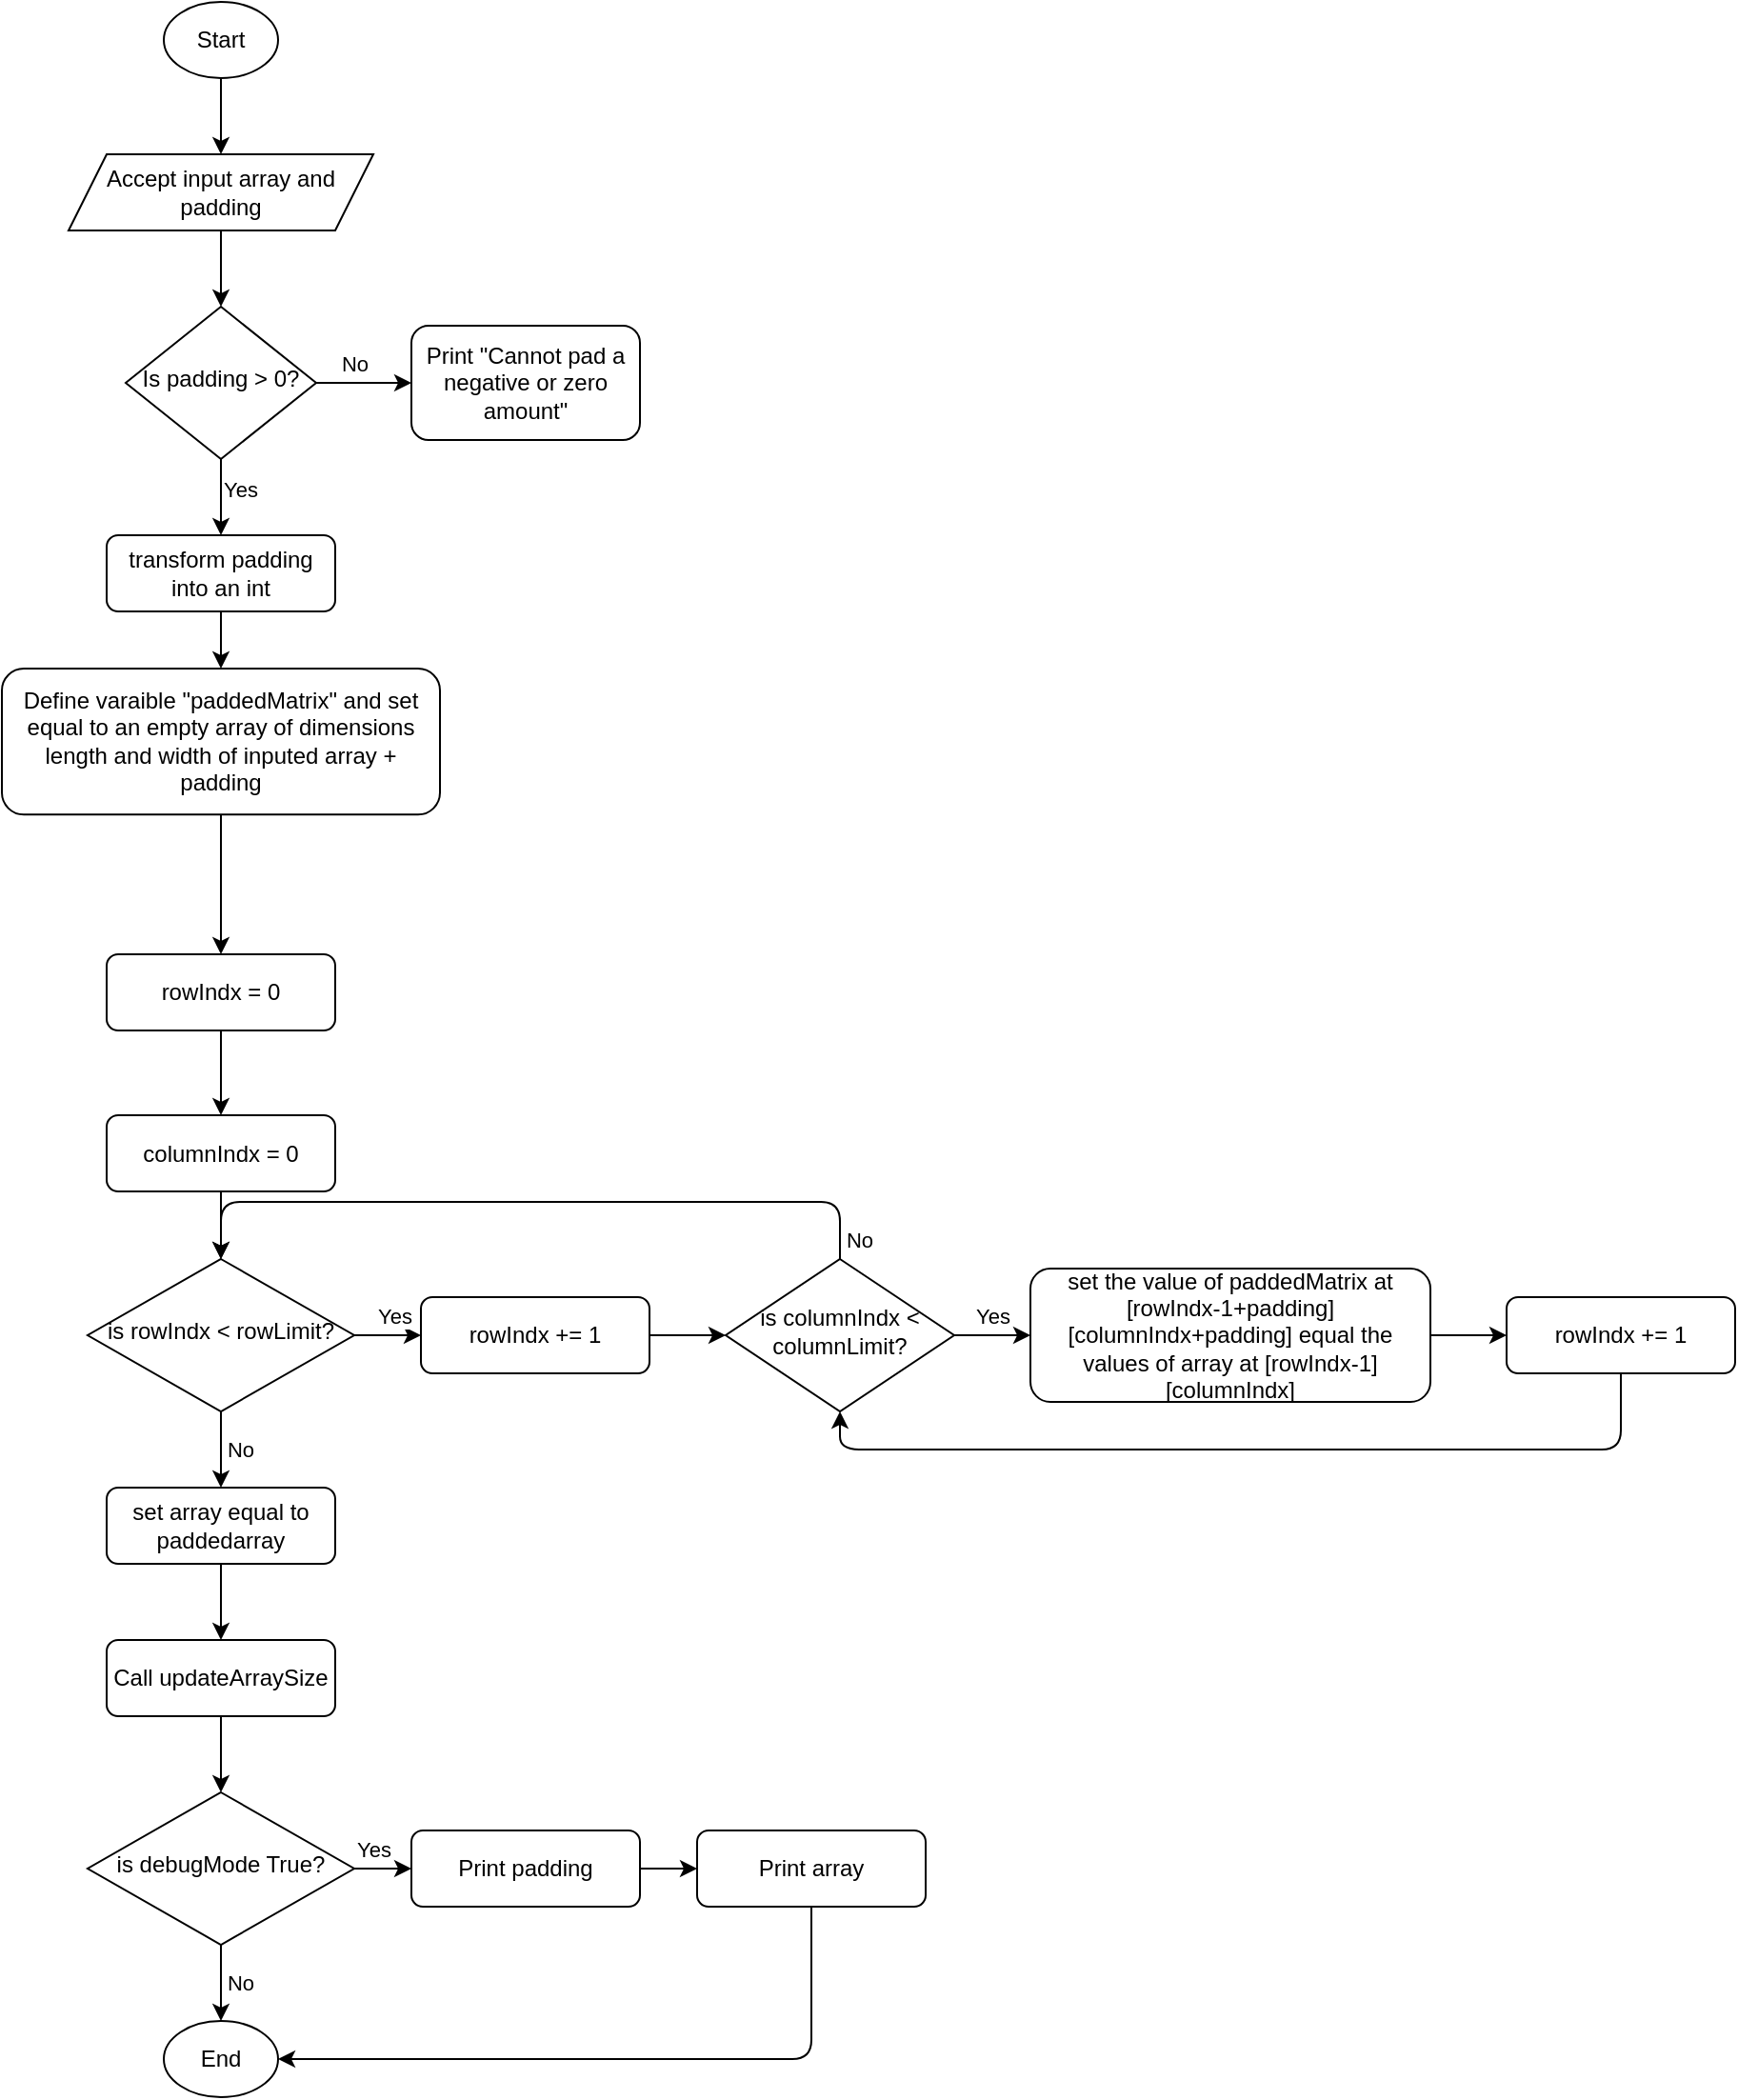 <mxfile version="13.7.9" type="device"><diagram id="C5RBs43oDa-KdzZeNtuy" name="Page-1"><mxGraphModel dx="509" dy="599" grid="1" gridSize="10" guides="1" tooltips="1" connect="1" arrows="1" fold="1" page="1" pageScale="1" pageWidth="827" pageHeight="1169" math="0" shadow="0"><root><mxCell id="WIyWlLk6GJQsqaUBKTNV-0"/><mxCell id="WIyWlLk6GJQsqaUBKTNV-1" parent="WIyWlLk6GJQsqaUBKTNV-0"/><mxCell id="eCXKp4_jVPfxQ_DFeWlo-1" value="" style="edgeStyle=orthogonalEdgeStyle;rounded=0;orthogonalLoop=1;jettySize=auto;html=1;" edge="1" parent="WIyWlLk6GJQsqaUBKTNV-1" source="eCXKp4_jVPfxQ_DFeWlo-0"><mxGeometry relative="1" as="geometry"><mxPoint x="220" y="80" as="targetPoint"/></mxGeometry></mxCell><mxCell id="eCXKp4_jVPfxQ_DFeWlo-0" value="Start" style="ellipse;whiteSpace=wrap;html=1;" vertex="1" parent="WIyWlLk6GJQsqaUBKTNV-1"><mxGeometry x="190" width="60" height="40" as="geometry"/></mxCell><mxCell id="eCXKp4_jVPfxQ_DFeWlo-4" value="" style="edgeStyle=orthogonalEdgeStyle;rounded=0;orthogonalLoop=1;jettySize=auto;html=1;" edge="1" parent="WIyWlLk6GJQsqaUBKTNV-1" source="eCXKp4_jVPfxQ_DFeWlo-2" target="eCXKp4_jVPfxQ_DFeWlo-3"><mxGeometry relative="1" as="geometry"/></mxCell><mxCell id="eCXKp4_jVPfxQ_DFeWlo-2" value="Accept input array and padding" style="shape=parallelogram;perimeter=parallelogramPerimeter;whiteSpace=wrap;html=1;fixedSize=1;" vertex="1" parent="WIyWlLk6GJQsqaUBKTNV-1"><mxGeometry x="140" y="80" width="160" height="40" as="geometry"/></mxCell><mxCell id="eCXKp4_jVPfxQ_DFeWlo-6" value="No" style="edgeStyle=orthogonalEdgeStyle;rounded=0;orthogonalLoop=1;jettySize=auto;html=1;" edge="1" parent="WIyWlLk6GJQsqaUBKTNV-1" source="eCXKp4_jVPfxQ_DFeWlo-3" target="eCXKp4_jVPfxQ_DFeWlo-5"><mxGeometry x="-0.2" y="10" relative="1" as="geometry"><mxPoint as="offset"/></mxGeometry></mxCell><mxCell id="eCXKp4_jVPfxQ_DFeWlo-7" value="Yes" style="edgeStyle=orthogonalEdgeStyle;rounded=0;orthogonalLoop=1;jettySize=auto;html=1;" edge="1" parent="WIyWlLk6GJQsqaUBKTNV-1" source="eCXKp4_jVPfxQ_DFeWlo-3"><mxGeometry x="-0.2" y="10" relative="1" as="geometry"><mxPoint x="220" y="280" as="targetPoint"/><mxPoint as="offset"/></mxGeometry></mxCell><mxCell id="eCXKp4_jVPfxQ_DFeWlo-3" value="Is padding &amp;gt; 0?" style="rhombus;whiteSpace=wrap;html=1;shadow=0;fontFamily=Helvetica;fontSize=12;align=center;strokeWidth=1;spacing=6;spacingTop=-4;" vertex="1" parent="WIyWlLk6GJQsqaUBKTNV-1"><mxGeometry x="170" y="160" width="100" height="80" as="geometry"/></mxCell><mxCell id="eCXKp4_jVPfxQ_DFeWlo-5" value="Print &quot;Cannot pad a negative or zero amount&quot;" style="rounded=1;whiteSpace=wrap;html=1;" vertex="1" parent="WIyWlLk6GJQsqaUBKTNV-1"><mxGeometry x="320" y="170" width="120" height="60" as="geometry"/></mxCell><mxCell id="eCXKp4_jVPfxQ_DFeWlo-9" value="" style="edgeStyle=orthogonalEdgeStyle;rounded=0;orthogonalLoop=1;jettySize=auto;html=1;" edge="1" parent="WIyWlLk6GJQsqaUBKTNV-1" source="eCXKp4_jVPfxQ_DFeWlo-8"><mxGeometry relative="1" as="geometry"><mxPoint x="220" y="350" as="targetPoint"/></mxGeometry></mxCell><mxCell id="eCXKp4_jVPfxQ_DFeWlo-8" value="transform padding into an int" style="rounded=1;whiteSpace=wrap;html=1;fontSize=12;glass=0;strokeWidth=1;shadow=0;" vertex="1" parent="WIyWlLk6GJQsqaUBKTNV-1"><mxGeometry x="160" y="280" width="120" height="40" as="geometry"/></mxCell><mxCell id="eCXKp4_jVPfxQ_DFeWlo-24" value="" style="edgeStyle=orthogonalEdgeStyle;rounded=0;orthogonalLoop=1;jettySize=auto;html=1;" edge="1" parent="WIyWlLk6GJQsqaUBKTNV-1" source="eCXKp4_jVPfxQ_DFeWlo-20" target="eCXKp4_jVPfxQ_DFeWlo-23"><mxGeometry relative="1" as="geometry"/></mxCell><mxCell id="eCXKp4_jVPfxQ_DFeWlo-20" value="Define varaible &quot;paddedMatrix&quot; and set equal to an empty array of dimensions length and width of inputed array + padding" style="rounded=1;whiteSpace=wrap;html=1;fontSize=12;glass=0;strokeWidth=1;shadow=0;" vertex="1" parent="WIyWlLk6GJQsqaUBKTNV-1"><mxGeometry x="105" y="350" width="230" height="76.67" as="geometry"/></mxCell><mxCell id="eCXKp4_jVPfxQ_DFeWlo-26" value="" style="edgeStyle=orthogonalEdgeStyle;rounded=0;orthogonalLoop=1;jettySize=auto;html=1;" edge="1" parent="WIyWlLk6GJQsqaUBKTNV-1" source="eCXKp4_jVPfxQ_DFeWlo-23" target="eCXKp4_jVPfxQ_DFeWlo-25"><mxGeometry relative="1" as="geometry"/></mxCell><mxCell id="eCXKp4_jVPfxQ_DFeWlo-23" value="rowIndx = 0" style="rounded=1;whiteSpace=wrap;html=1;fontSize=12;glass=0;strokeWidth=1;shadow=0;" vertex="1" parent="WIyWlLk6GJQsqaUBKTNV-1"><mxGeometry x="160" y="500" width="120" height="40" as="geometry"/></mxCell><mxCell id="eCXKp4_jVPfxQ_DFeWlo-29" value="" style="edgeStyle=orthogonalEdgeStyle;rounded=0;orthogonalLoop=1;jettySize=auto;html=1;" edge="1" parent="WIyWlLk6GJQsqaUBKTNV-1" source="eCXKp4_jVPfxQ_DFeWlo-25" target="eCXKp4_jVPfxQ_DFeWlo-27"><mxGeometry relative="1" as="geometry"/></mxCell><mxCell id="eCXKp4_jVPfxQ_DFeWlo-25" value="columnIndx = 0" style="rounded=1;whiteSpace=wrap;html=1;fontSize=12;glass=0;strokeWidth=1;shadow=0;" vertex="1" parent="WIyWlLk6GJQsqaUBKTNV-1"><mxGeometry x="160" y="584.5" width="120" height="40" as="geometry"/></mxCell><mxCell id="eCXKp4_jVPfxQ_DFeWlo-31" value="Yes" style="edgeStyle=orthogonalEdgeStyle;rounded=0;orthogonalLoop=1;jettySize=auto;html=1;" edge="1" parent="WIyWlLk6GJQsqaUBKTNV-1" source="eCXKp4_jVPfxQ_DFeWlo-27"><mxGeometry x="0.2" y="10" relative="1" as="geometry"><mxPoint x="325" y="700" as="targetPoint"/><mxPoint as="offset"/></mxGeometry></mxCell><mxCell id="eCXKp4_jVPfxQ_DFeWlo-33" value="No" style="edgeStyle=orthogonalEdgeStyle;rounded=0;orthogonalLoop=1;jettySize=auto;html=1;" edge="1" parent="WIyWlLk6GJQsqaUBKTNV-1" source="eCXKp4_jVPfxQ_DFeWlo-27" target="eCXKp4_jVPfxQ_DFeWlo-32"><mxGeometry y="10" relative="1" as="geometry"><mxPoint as="offset"/></mxGeometry></mxCell><mxCell id="eCXKp4_jVPfxQ_DFeWlo-27" value="is rowIndx &amp;lt; rowLimit?" style="rhombus;whiteSpace=wrap;html=1;shadow=0;fontFamily=Helvetica;fontSize=12;align=center;strokeWidth=1;spacing=6;spacingTop=-4;" vertex="1" parent="WIyWlLk6GJQsqaUBKTNV-1"><mxGeometry x="150" y="660" width="140" height="80" as="geometry"/></mxCell><mxCell id="eCXKp4_jVPfxQ_DFeWlo-45" value="" style="edgeStyle=orthogonalEdgeStyle;rounded=0;orthogonalLoop=1;jettySize=auto;html=1;" edge="1" parent="WIyWlLk6GJQsqaUBKTNV-1" source="eCXKp4_jVPfxQ_DFeWlo-32" target="eCXKp4_jVPfxQ_DFeWlo-44"><mxGeometry relative="1" as="geometry"/></mxCell><mxCell id="eCXKp4_jVPfxQ_DFeWlo-32" value="set array equal to paddedarray" style="rounded=1;whiteSpace=wrap;html=1;fontSize=12;glass=0;strokeWidth=1;shadow=0;" vertex="1" parent="WIyWlLk6GJQsqaUBKTNV-1"><mxGeometry x="160" y="780" width="120" height="40" as="geometry"/></mxCell><mxCell id="eCXKp4_jVPfxQ_DFeWlo-39" value="Yes" style="edgeStyle=orthogonalEdgeStyle;rounded=0;orthogonalLoop=1;jettySize=auto;html=1;" edge="1" parent="WIyWlLk6GJQsqaUBKTNV-1" source="eCXKp4_jVPfxQ_DFeWlo-35" target="eCXKp4_jVPfxQ_DFeWlo-38"><mxGeometry y="10" relative="1" as="geometry"><mxPoint as="offset"/></mxGeometry></mxCell><mxCell id="eCXKp4_jVPfxQ_DFeWlo-35" value="is columnIndx &amp;lt; columnLimit?" style="rhombus;whiteSpace=wrap;html=1;shadow=0;fontFamily=Helvetica;fontSize=12;align=center;strokeWidth=1;spacing=6;spacingTop=-4;" vertex="1" parent="WIyWlLk6GJQsqaUBKTNV-1"><mxGeometry x="485" y="660" width="120" height="80" as="geometry"/></mxCell><mxCell id="eCXKp4_jVPfxQ_DFeWlo-37" value="" style="edgeStyle=orthogonalEdgeStyle;rounded=0;orthogonalLoop=1;jettySize=auto;html=1;" edge="1" parent="WIyWlLk6GJQsqaUBKTNV-1" source="eCXKp4_jVPfxQ_DFeWlo-36" target="eCXKp4_jVPfxQ_DFeWlo-35"><mxGeometry relative="1" as="geometry"/></mxCell><mxCell id="eCXKp4_jVPfxQ_DFeWlo-36" value="rowIndx += 1" style="rounded=1;whiteSpace=wrap;html=1;fontSize=12;glass=0;strokeWidth=1;shadow=0;" vertex="1" parent="WIyWlLk6GJQsqaUBKTNV-1"><mxGeometry x="325" y="680" width="120" height="40" as="geometry"/></mxCell><mxCell id="eCXKp4_jVPfxQ_DFeWlo-41" value="" style="edgeStyle=orthogonalEdgeStyle;rounded=0;orthogonalLoop=1;jettySize=auto;html=1;" edge="1" parent="WIyWlLk6GJQsqaUBKTNV-1" source="eCXKp4_jVPfxQ_DFeWlo-38" target="eCXKp4_jVPfxQ_DFeWlo-40"><mxGeometry relative="1" as="geometry"/></mxCell><mxCell id="eCXKp4_jVPfxQ_DFeWlo-38" value="set the value of paddedMatrix at [rowIndx-1+padding][columnIndx+padding] equal the values of array at [rowIndx-1][columnIndx]" style="rounded=1;whiteSpace=wrap;html=1;fontSize=12;glass=0;strokeWidth=1;shadow=0;" vertex="1" parent="WIyWlLk6GJQsqaUBKTNV-1"><mxGeometry x="645" y="665" width="210" height="70" as="geometry"/></mxCell><mxCell id="eCXKp4_jVPfxQ_DFeWlo-40" value="rowIndx += 1" style="rounded=1;whiteSpace=wrap;html=1;fontSize=12;glass=0;strokeWidth=1;shadow=0;" vertex="1" parent="WIyWlLk6GJQsqaUBKTNV-1"><mxGeometry x="895" y="680" width="120" height="40" as="geometry"/></mxCell><mxCell id="eCXKp4_jVPfxQ_DFeWlo-42" value="" style="endArrow=classic;html=1;exitX=0.5;exitY=1;exitDx=0;exitDy=0;entryX=0.5;entryY=1;entryDx=0;entryDy=0;" edge="1" parent="WIyWlLk6GJQsqaUBKTNV-1" source="eCXKp4_jVPfxQ_DFeWlo-40" target="eCXKp4_jVPfxQ_DFeWlo-35"><mxGeometry width="50" height="50" relative="1" as="geometry"><mxPoint x="945" y="830" as="sourcePoint"/><mxPoint x="995" y="780" as="targetPoint"/><Array as="points"><mxPoint x="955" y="760"/><mxPoint x="545" y="760"/></Array></mxGeometry></mxCell><mxCell id="eCXKp4_jVPfxQ_DFeWlo-43" value="No" style="endArrow=classic;html=1;exitX=0.5;exitY=0;exitDx=0;exitDy=0;entryX=0.5;entryY=0;entryDx=0;entryDy=0;" edge="1" parent="WIyWlLk6GJQsqaUBKTNV-1" source="eCXKp4_jVPfxQ_DFeWlo-35" target="eCXKp4_jVPfxQ_DFeWlo-27"><mxGeometry x="-0.947" y="-10" width="50" height="50" relative="1" as="geometry"><mxPoint x="455" y="600" as="sourcePoint"/><mxPoint x="505" y="550" as="targetPoint"/><Array as="points"><mxPoint x="545" y="630"/><mxPoint x="220" y="630"/></Array><mxPoint as="offset"/></mxGeometry></mxCell><mxCell id="eCXKp4_jVPfxQ_DFeWlo-49" value="" style="edgeStyle=orthogonalEdgeStyle;rounded=0;orthogonalLoop=1;jettySize=auto;html=1;" edge="1" parent="WIyWlLk6GJQsqaUBKTNV-1" source="eCXKp4_jVPfxQ_DFeWlo-44" target="eCXKp4_jVPfxQ_DFeWlo-46"><mxGeometry relative="1" as="geometry"/></mxCell><mxCell id="eCXKp4_jVPfxQ_DFeWlo-44" value="Call updateArraySize" style="rounded=1;whiteSpace=wrap;html=1;fontSize=12;glass=0;strokeWidth=1;shadow=0;" vertex="1" parent="WIyWlLk6GJQsqaUBKTNV-1"><mxGeometry x="160" y="860" width="120" height="40" as="geometry"/></mxCell><mxCell id="eCXKp4_jVPfxQ_DFeWlo-48" value="No" style="edgeStyle=orthogonalEdgeStyle;rounded=0;orthogonalLoop=1;jettySize=auto;html=1;" edge="1" parent="WIyWlLk6GJQsqaUBKTNV-1" source="eCXKp4_jVPfxQ_DFeWlo-46" target="eCXKp4_jVPfxQ_DFeWlo-47"><mxGeometry y="10" relative="1" as="geometry"><mxPoint as="offset"/></mxGeometry></mxCell><mxCell id="eCXKp4_jVPfxQ_DFeWlo-51" value="Yes" style="edgeStyle=orthogonalEdgeStyle;rounded=0;orthogonalLoop=1;jettySize=auto;html=1;" edge="1" parent="WIyWlLk6GJQsqaUBKTNV-1" source="eCXKp4_jVPfxQ_DFeWlo-46" target="eCXKp4_jVPfxQ_DFeWlo-50"><mxGeometry x="0.2" y="10" relative="1" as="geometry"><mxPoint as="offset"/></mxGeometry></mxCell><mxCell id="eCXKp4_jVPfxQ_DFeWlo-46" value="is debugMode True?" style="rhombus;whiteSpace=wrap;html=1;shadow=0;fontFamily=Helvetica;fontSize=12;align=center;strokeWidth=1;spacing=6;spacingTop=-4;" vertex="1" parent="WIyWlLk6GJQsqaUBKTNV-1"><mxGeometry x="150" y="940" width="140" height="80" as="geometry"/></mxCell><mxCell id="eCXKp4_jVPfxQ_DFeWlo-47" value="End" style="ellipse;whiteSpace=wrap;html=1;" vertex="1" parent="WIyWlLk6GJQsqaUBKTNV-1"><mxGeometry x="190" y="1060" width="60" height="40" as="geometry"/></mxCell><mxCell id="eCXKp4_jVPfxQ_DFeWlo-53" value="" style="edgeStyle=orthogonalEdgeStyle;rounded=0;orthogonalLoop=1;jettySize=auto;html=1;" edge="1" parent="WIyWlLk6GJQsqaUBKTNV-1" source="eCXKp4_jVPfxQ_DFeWlo-50" target="eCXKp4_jVPfxQ_DFeWlo-52"><mxGeometry relative="1" as="geometry"/></mxCell><mxCell id="eCXKp4_jVPfxQ_DFeWlo-50" value="Print padding" style="rounded=1;whiteSpace=wrap;html=1;fontSize=12;glass=0;strokeWidth=1;shadow=0;" vertex="1" parent="WIyWlLk6GJQsqaUBKTNV-1"><mxGeometry x="320" y="960" width="120" height="40" as="geometry"/></mxCell><mxCell id="eCXKp4_jVPfxQ_DFeWlo-52" value="Print array" style="rounded=1;whiteSpace=wrap;html=1;fontSize=12;glass=0;strokeWidth=1;shadow=0;" vertex="1" parent="WIyWlLk6GJQsqaUBKTNV-1"><mxGeometry x="470" y="960" width="120" height="40" as="geometry"/></mxCell><mxCell id="eCXKp4_jVPfxQ_DFeWlo-54" value="" style="endArrow=classic;html=1;exitX=0.5;exitY=1;exitDx=0;exitDy=0;entryX=1;entryY=0.5;entryDx=0;entryDy=0;" edge="1" parent="WIyWlLk6GJQsqaUBKTNV-1" source="eCXKp4_jVPfxQ_DFeWlo-52" target="eCXKp4_jVPfxQ_DFeWlo-47"><mxGeometry width="50" height="50" relative="1" as="geometry"><mxPoint x="380" y="1110" as="sourcePoint"/><mxPoint x="430" y="1060" as="targetPoint"/><Array as="points"><mxPoint x="530" y="1080"/></Array></mxGeometry></mxCell></root></mxGraphModel></diagram></mxfile>